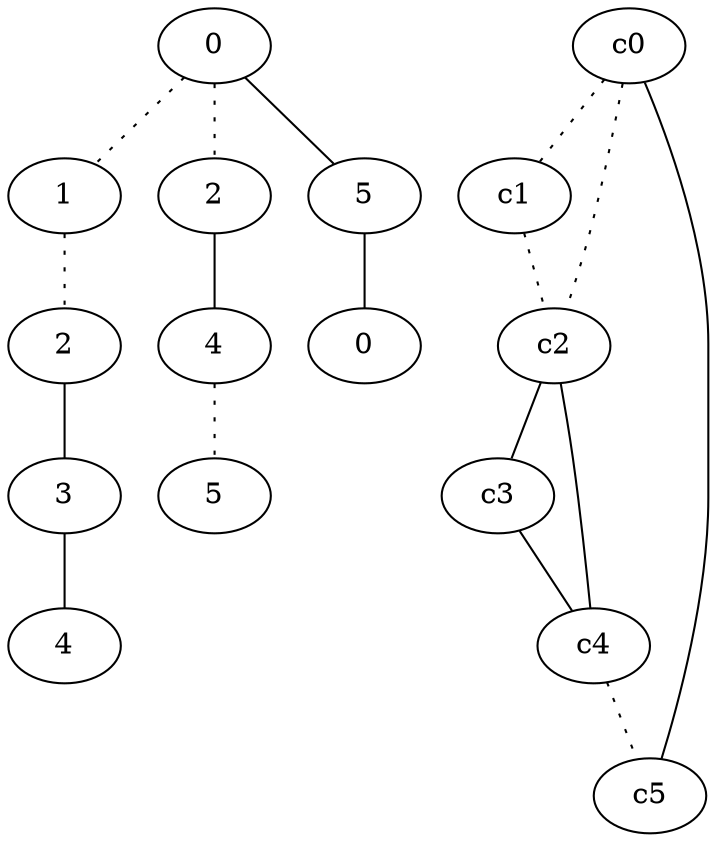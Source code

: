 graph {
a0[label=0];
a1[label=1];
a2[label=2];
a3[label=3];
a4[label=4];
a5[label=2];
a6[label=4];
a7[label=5];
a8[label=5];
a9[label=0];
a0 -- a1 [style=dotted];
a0 -- a5 [style=dotted];
a0 -- a8;
a1 -- a2 [style=dotted];
a2 -- a3;
a3 -- a4;
a5 -- a6;
a6 -- a7 [style=dotted];
a8 -- a9;
c0 -- c1 [style=dotted];
c0 -- c2 [style=dotted];
c0 -- c5;
c1 -- c2 [style=dotted];
c2 -- c3;
c2 -- c4;
c3 -- c4;
c4 -- c5 [style=dotted];
}
